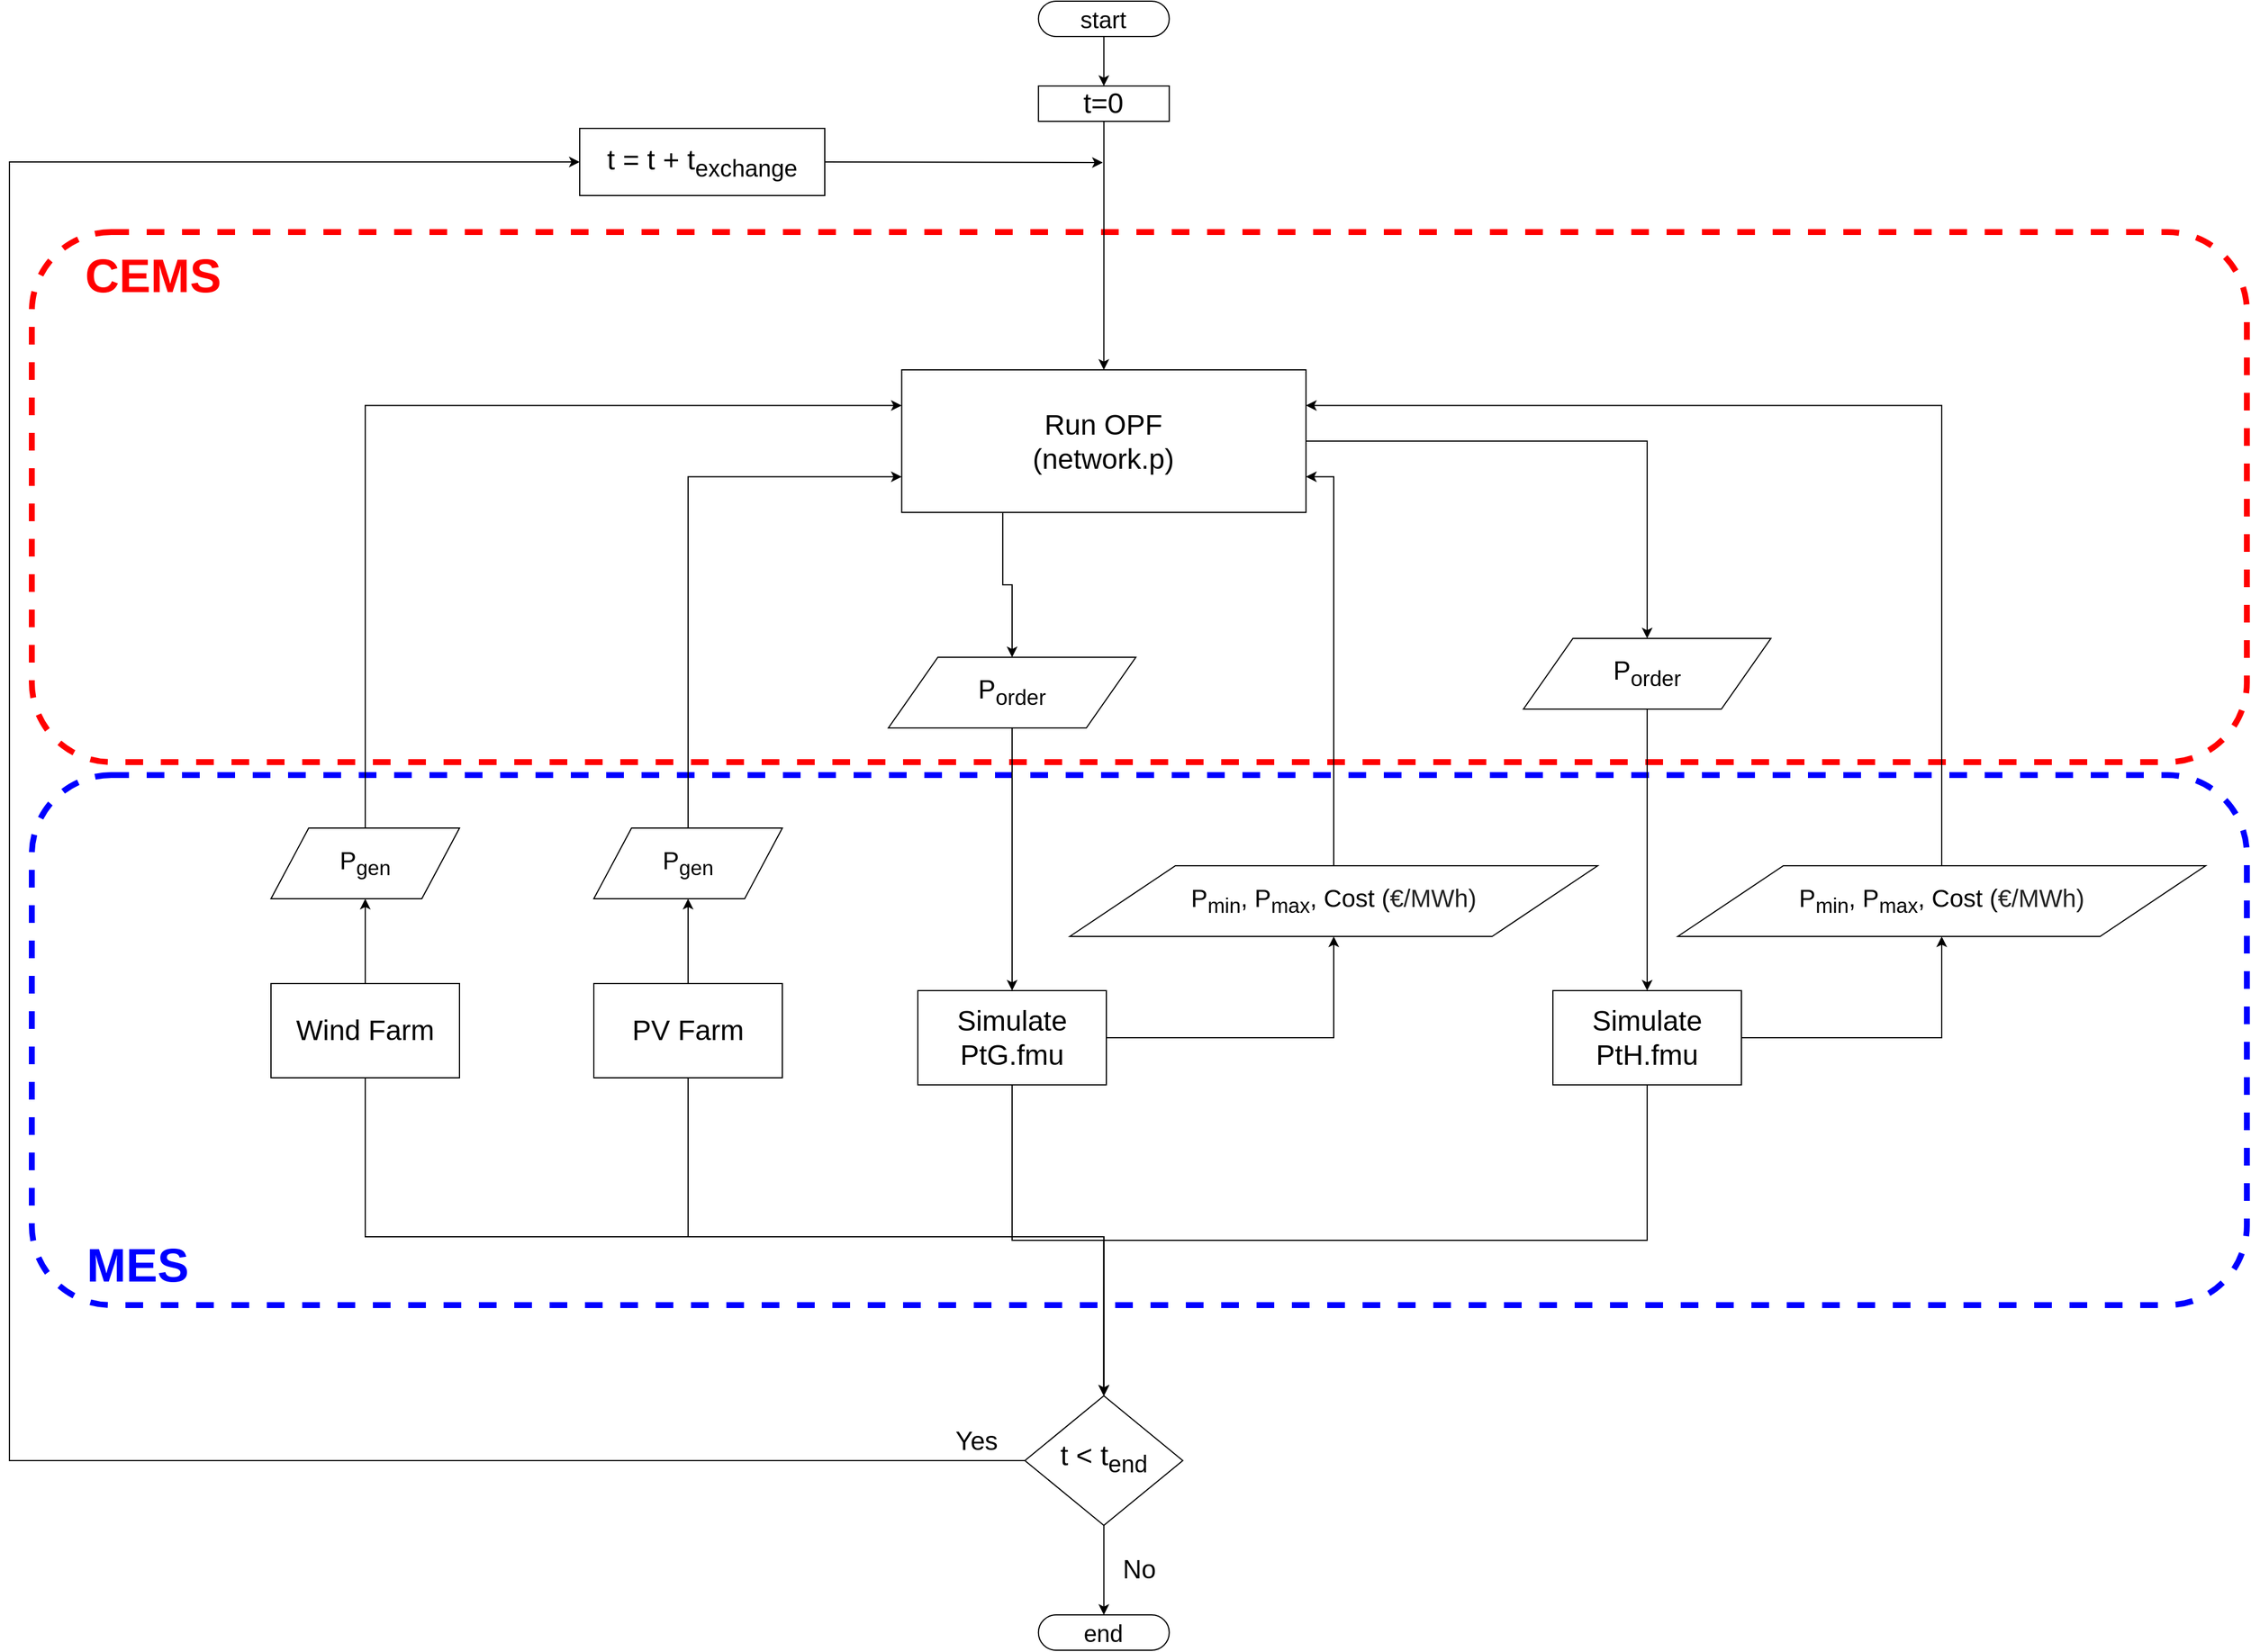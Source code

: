 <mxfile version="13.6.2" type="device"><diagram id="C5RBs43oDa-KdzZeNtuy" name="Page-1"><mxGraphModel dx="2982" dy="1437" grid="0" gridSize="10" guides="1" tooltips="1" connect="1" arrows="1" fold="1" page="0" pageScale="1" pageWidth="827" pageHeight="1169" math="0" shadow="0"><root><mxCell id="WIyWlLk6GJQsqaUBKTNV-0"/><mxCell id="WIyWlLk6GJQsqaUBKTNV-1" parent="WIyWlLk6GJQsqaUBKTNV-0"/><mxCell id="ABgxP5UdEPmgrtqfbq2U-150" value="" style="rounded=1;whiteSpace=wrap;html=1;fillOpacity=21;strokeOpacity=100;dashed=1;strokeWidth=5;overflow=hidden;strokeColor=#FF0000;gradientColor=none;imageAspect=1;" parent="WIyWlLk6GJQsqaUBKTNV-1" vertex="1"><mxGeometry x="-506.0" y="-32" width="1880" height="450" as="geometry"/></mxCell><mxCell id="ABgxP5UdEPmgrtqfbq2U-156" value="" style="rounded=1;whiteSpace=wrap;html=1;fillOpacity=21;strokeOpacity=100;dashed=1;strokeWidth=5;overflow=hidden;strokeColor=#0000FF;" parent="WIyWlLk6GJQsqaUBKTNV-1" vertex="1"><mxGeometry x="-506" y="429" width="1880" height="450" as="geometry"/></mxCell><mxCell id="ABgxP5UdEPmgrtqfbq2U-84" style="edgeStyle=orthogonalEdgeStyle;rounded=0;orthogonalLoop=1;jettySize=auto;html=1;exitX=0;exitY=0.5;exitDx=0;exitDy=0;entryX=0;entryY=0.5;entryDx=0;entryDy=0;labelBackgroundColor=#ffffff;strokeColor=#000000;align=right;" parent="WIyWlLk6GJQsqaUBKTNV-1" source="WIyWlLk6GJQsqaUBKTNV-6" target="ABgxP5UdEPmgrtqfbq2U-0" edge="1"><mxGeometry relative="1" as="geometry"><Array as="points"><mxPoint x="-525" y="1011"/><mxPoint x="-525" y="-91"/></Array></mxGeometry></mxCell><mxCell id="ABgxP5UdEPmgrtqfbq2U-141" value="" style="edgeStyle=orthogonalEdgeStyle;rounded=0;orthogonalLoop=1;jettySize=auto;html=1;labelBackgroundColor=#ffffff;strokeColor=#000000;align=right;entryX=0.5;entryY=0;entryDx=0;entryDy=0;" parent="WIyWlLk6GJQsqaUBKTNV-1" source="WIyWlLk6GJQsqaUBKTNV-6" target="cK0uWOymKPiKbY-e0CiQ-11" edge="1"><mxGeometry relative="1" as="geometry"><mxPoint x="379.0" y="1140" as="targetPoint"/></mxGeometry></mxCell><mxCell id="WIyWlLk6GJQsqaUBKTNV-6" value="&lt;font style=&quot;font-size: 24px&quot;&gt;t &amp;lt; t&lt;sub&gt;end&lt;/sub&gt;&lt;/font&gt;" style="rhombus;whiteSpace=wrap;html=1;shadow=0;fontFamily=Helvetica;fontSize=12;align=center;strokeWidth=1;spacing=6;spacingTop=-4;" parent="WIyWlLk6GJQsqaUBKTNV-1" vertex="1"><mxGeometry x="336.87" y="956" width="134" height="110" as="geometry"/></mxCell><mxCell id="FxuWH9Nk4taiAaQSInAK-10" style="edgeStyle=orthogonalEdgeStyle;rounded=0;orthogonalLoop=1;jettySize=auto;html=1;exitX=1;exitY=0.5;exitDx=0;exitDy=0;" parent="WIyWlLk6GJQsqaUBKTNV-1" source="ABgxP5UdEPmgrtqfbq2U-0" edge="1"><mxGeometry relative="1" as="geometry"><mxPoint x="403" y="-91" as="targetPoint"/><Array as="points"><mxPoint x="403" y="-91"/></Array></mxGeometry></mxCell><mxCell id="ABgxP5UdEPmgrtqfbq2U-0" value="&lt;font style=&quot;font-size: 24px&quot;&gt;t = t + t&lt;sub&gt;exchange&lt;/sub&gt;&lt;/font&gt;" style="rounded=0;whiteSpace=wrap;html=1;" parent="WIyWlLk6GJQsqaUBKTNV-1" vertex="1"><mxGeometry x="-41" y="-120" width="208" height="57" as="geometry"/></mxCell><mxCell id="ABgxP5UdEPmgrtqfbq2U-136" style="edgeStyle=orthogonalEdgeStyle;rounded=0;orthogonalLoop=1;jettySize=auto;html=1;exitX=0.5;exitY=0;exitDx=0;exitDy=0;entryX=1;entryY=0.75;entryDx=0;entryDy=0;labelBackgroundColor=#ffffff;strokeColor=#000000;align=right;" parent="WIyWlLk6GJQsqaUBKTNV-1" source="ABgxP5UdEPmgrtqfbq2U-3" target="ABgxP5UdEPmgrtqfbq2U-14" edge="1"><mxGeometry relative="1" as="geometry"/></mxCell><mxCell id="ABgxP5UdEPmgrtqfbq2U-3" value="&lt;span style=&quot;font-size: 21px&quot;&gt;P&lt;sub&gt;min&lt;/sub&gt;, P&lt;sub&gt;max&lt;/sub&gt;, Cost&amp;nbsp;&lt;/span&gt;&lt;font style=&quot;font-size: 21px&quot;&gt;(&lt;span style=&quot;color: rgb(34 , 34 , 34) ; font-family: &amp;#34;arial&amp;#34; , sans-serif ; text-align: left&quot;&gt;&lt;font style=&quot;font-size: 21px&quot;&gt;€/MWh)&lt;/font&gt;&lt;/span&gt;&lt;/font&gt;&lt;span style=&quot;font-size: 21px&quot;&gt;&lt;br&gt;&lt;/span&gt;" style="shape=parallelogram;perimeter=parallelogramPerimeter;whiteSpace=wrap;html=1;" parent="WIyWlLk6GJQsqaUBKTNV-1" vertex="1"><mxGeometry x="375" y="506.0" width="448" height="60" as="geometry"/></mxCell><mxCell id="ABgxP5UdEPmgrtqfbq2U-80" style="edgeStyle=orthogonalEdgeStyle;rounded=0;orthogonalLoop=1;jettySize=auto;html=1;exitX=1;exitY=0.5;exitDx=0;exitDy=0;entryX=0.5;entryY=0;entryDx=0;entryDy=0;labelBackgroundColor=#ffffff;strokeColor=#000000;align=right;" parent="WIyWlLk6GJQsqaUBKTNV-1" source="ABgxP5UdEPmgrtqfbq2U-14" target="ABgxP5UdEPmgrtqfbq2U-18" edge="1"><mxGeometry relative="1" as="geometry"/></mxCell><mxCell id="yK72BJI-cGhrdZF7GUpz-9" style="edgeStyle=orthogonalEdgeStyle;rounded=0;orthogonalLoop=1;jettySize=auto;html=1;exitX=0.25;exitY=1;exitDx=0;exitDy=0;entryX=0.5;entryY=0;entryDx=0;entryDy=0;" parent="WIyWlLk6GJQsqaUBKTNV-1" source="ABgxP5UdEPmgrtqfbq2U-14" target="ABgxP5UdEPmgrtqfbq2U-17" edge="1"><mxGeometry relative="1" as="geometry"/></mxCell><mxCell id="ABgxP5UdEPmgrtqfbq2U-14" value="&lt;font style=&quot;font-size: 24px&quot;&gt;Run OPF&lt;br&gt;(network.p)&lt;/font&gt;" style="rounded=0;whiteSpace=wrap;html=1;" parent="WIyWlLk6GJQsqaUBKTNV-1" vertex="1"><mxGeometry x="232.31" y="85" width="343.12" height="121" as="geometry"/></mxCell><mxCell id="ABgxP5UdEPmgrtqfbq2U-73" value="" style="edgeStyle=orthogonalEdgeStyle;rounded=0;orthogonalLoop=1;jettySize=auto;html=1;labelBackgroundColor=#ffffff;strokeColor=#000000;align=right;" parent="WIyWlLk6GJQsqaUBKTNV-1" source="ABgxP5UdEPmgrtqfbq2U-15" target="ABgxP5UdEPmgrtqfbq2U-14" edge="1"><mxGeometry relative="1" as="geometry"/></mxCell><mxCell id="ABgxP5UdEPmgrtqfbq2U-15" value="&lt;font style=&quot;font-size: 24px&quot;&gt;t=0&lt;/font&gt;" style="rounded=0;whiteSpace=wrap;html=1;" parent="WIyWlLk6GJQsqaUBKTNV-1" vertex="1"><mxGeometry x="348.37" y="-156" width="111" height="30" as="geometry"/></mxCell><mxCell id="ABgxP5UdEPmgrtqfbq2U-132" style="edgeStyle=orthogonalEdgeStyle;rounded=0;orthogonalLoop=1;jettySize=auto;html=1;exitX=0.5;exitY=1;exitDx=0;exitDy=0;entryX=0.5;entryY=0;entryDx=0;entryDy=0;labelBackgroundColor=#ffffff;strokeColor=#000000;align=right;" parent="WIyWlLk6GJQsqaUBKTNV-1" source="ABgxP5UdEPmgrtqfbq2U-17" target="ABgxP5UdEPmgrtqfbq2U-22" edge="1"><mxGeometry relative="1" as="geometry"/></mxCell><mxCell id="ABgxP5UdEPmgrtqfbq2U-17" value="&lt;font style=&quot;font-size: 22px&quot;&gt;P&lt;sub&gt;order&lt;/sub&gt;&lt;/font&gt;" style="shape=parallelogram;perimeter=parallelogramPerimeter;whiteSpace=wrap;html=1;" parent="WIyWlLk6GJQsqaUBKTNV-1" vertex="1"><mxGeometry x="221" y="329" width="210" height="60" as="geometry"/></mxCell><mxCell id="ABgxP5UdEPmgrtqfbq2U-131" style="edgeStyle=orthogonalEdgeStyle;rounded=0;orthogonalLoop=1;jettySize=auto;html=1;exitX=0.5;exitY=1;exitDx=0;exitDy=0;entryX=0.5;entryY=0;entryDx=0;entryDy=0;labelBackgroundColor=#ffffff;strokeColor=#000000;align=right;" parent="WIyWlLk6GJQsqaUBKTNV-1" source="ABgxP5UdEPmgrtqfbq2U-18" target="ABgxP5UdEPmgrtqfbq2U-21" edge="1"><mxGeometry relative="1" as="geometry"/></mxCell><mxCell id="ABgxP5UdEPmgrtqfbq2U-18" value="&lt;font style=&quot;font-size: 22px&quot;&gt;P&lt;sub&gt;order&lt;/sub&gt;&lt;/font&gt;" style="shape=parallelogram;perimeter=parallelogramPerimeter;whiteSpace=wrap;html=1;" parent="WIyWlLk6GJQsqaUBKTNV-1" vertex="1"><mxGeometry x="760" y="313" width="210" height="60" as="geometry"/></mxCell><mxCell id="FxuWH9Nk4taiAaQSInAK-5" style="edgeStyle=orthogonalEdgeStyle;rounded=0;orthogonalLoop=1;jettySize=auto;html=1;exitX=0.5;exitY=1;exitDx=0;exitDy=0;entryX=0.5;entryY=0;entryDx=0;entryDy=0;" parent="WIyWlLk6GJQsqaUBKTNV-1" source="ABgxP5UdEPmgrtqfbq2U-19" target="WIyWlLk6GJQsqaUBKTNV-6" edge="1"><mxGeometry relative="1" as="geometry"/></mxCell><mxCell id="yK72BJI-cGhrdZF7GUpz-2" style="edgeStyle=orthogonalEdgeStyle;rounded=0;orthogonalLoop=1;jettySize=auto;html=1;exitX=0.5;exitY=0;exitDx=0;exitDy=0;entryX=0.5;entryY=1;entryDx=0;entryDy=0;" parent="WIyWlLk6GJQsqaUBKTNV-1" source="ABgxP5UdEPmgrtqfbq2U-19" target="yK72BJI-cGhrdZF7GUpz-1" edge="1"><mxGeometry relative="1" as="geometry"/></mxCell><mxCell id="ABgxP5UdEPmgrtqfbq2U-19" value="&lt;font style=&quot;font-size: 24px&quot;&gt;Wind Farm&lt;/font&gt;" style="rounded=0;whiteSpace=wrap;html=1;aspect=fixed;" parent="WIyWlLk6GJQsqaUBKTNV-1" vertex="1"><mxGeometry x="-303.0" y="606" width="160" height="80" as="geometry"/></mxCell><mxCell id="FxuWH9Nk4taiAaQSInAK-9" style="edgeStyle=orthogonalEdgeStyle;rounded=0;orthogonalLoop=1;jettySize=auto;html=1;exitX=0.5;exitY=1;exitDx=0;exitDy=0;entryX=0.5;entryY=0;entryDx=0;entryDy=0;" parent="WIyWlLk6GJQsqaUBKTNV-1" source="ABgxP5UdEPmgrtqfbq2U-21" target="WIyWlLk6GJQsqaUBKTNV-6" edge="1"><mxGeometry relative="1" as="geometry"><Array as="points"><mxPoint x="865" y="824"/><mxPoint x="404" y="824"/></Array></mxGeometry></mxCell><mxCell id="yK72BJI-cGhrdZF7GUpz-6" style="edgeStyle=orthogonalEdgeStyle;rounded=0;orthogonalLoop=1;jettySize=auto;html=1;exitX=1;exitY=0.5;exitDx=0;exitDy=0;entryX=0.5;entryY=1;entryDx=0;entryDy=0;" parent="WIyWlLk6GJQsqaUBKTNV-1" source="ABgxP5UdEPmgrtqfbq2U-21" target="yK72BJI-cGhrdZF7GUpz-5" edge="1"><mxGeometry relative="1" as="geometry"/></mxCell><mxCell id="ABgxP5UdEPmgrtqfbq2U-21" value="&lt;font style=&quot;font-size: 24px&quot;&gt;Simulate PtH.fmu&lt;/font&gt;" style="rounded=0;whiteSpace=wrap;html=1;aspect=fixed;" parent="WIyWlLk6GJQsqaUBKTNV-1" vertex="1"><mxGeometry x="785.0" y="612" width="160" height="80" as="geometry"/></mxCell><mxCell id="FxuWH9Nk4taiAaQSInAK-18" style="edgeStyle=orthogonalEdgeStyle;rounded=0;orthogonalLoop=1;jettySize=auto;html=1;exitX=1;exitY=0.5;exitDx=0;exitDy=0;entryX=0.5;entryY=1;entryDx=0;entryDy=0;" parent="WIyWlLk6GJQsqaUBKTNV-1" source="ABgxP5UdEPmgrtqfbq2U-22" target="ABgxP5UdEPmgrtqfbq2U-3" edge="1"><mxGeometry relative="1" as="geometry"/></mxCell><mxCell id="yK72BJI-cGhrdZF7GUpz-10" style="edgeStyle=orthogonalEdgeStyle;rounded=0;orthogonalLoop=1;jettySize=auto;html=1;exitX=0.5;exitY=1;exitDx=0;exitDy=0;entryX=0.5;entryY=0;entryDx=0;entryDy=0;" parent="WIyWlLk6GJQsqaUBKTNV-1" source="ABgxP5UdEPmgrtqfbq2U-22" target="WIyWlLk6GJQsqaUBKTNV-6" edge="1"><mxGeometry relative="1" as="geometry"/></mxCell><mxCell id="ABgxP5UdEPmgrtqfbq2U-22" value="&lt;font style=&quot;font-size: 24px&quot;&gt;Simulate PtG.fmu&lt;/font&gt;" style="rounded=0;whiteSpace=wrap;html=1;aspect=fixed;" parent="WIyWlLk6GJQsqaUBKTNV-1" vertex="1"><mxGeometry x="246.0" y="612" width="160" height="80" as="geometry"/></mxCell><mxCell id="FxuWH9Nk4taiAaQSInAK-6" style="edgeStyle=orthogonalEdgeStyle;rounded=0;orthogonalLoop=1;jettySize=auto;html=1;exitX=0.5;exitY=1;exitDx=0;exitDy=0;entryX=0.5;entryY=0;entryDx=0;entryDy=0;" parent="WIyWlLk6GJQsqaUBKTNV-1" source="ABgxP5UdEPmgrtqfbq2U-23" target="WIyWlLk6GJQsqaUBKTNV-6" edge="1"><mxGeometry relative="1" as="geometry"/></mxCell><mxCell id="yK72BJI-cGhrdZF7GUpz-0" style="edgeStyle=orthogonalEdgeStyle;rounded=0;orthogonalLoop=1;jettySize=auto;html=1;exitX=0.5;exitY=0;exitDx=0;exitDy=0;entryX=0.5;entryY=1;entryDx=0;entryDy=0;" parent="WIyWlLk6GJQsqaUBKTNV-1" source="ABgxP5UdEPmgrtqfbq2U-23" target="FxuWH9Nk4taiAaQSInAK-16" edge="1"><mxGeometry relative="1" as="geometry"/></mxCell><mxCell id="ABgxP5UdEPmgrtqfbq2U-23" value="&lt;font style=&quot;font-size: 24px&quot;&gt;PV Farm&lt;/font&gt;" style="rounded=0;whiteSpace=wrap;html=1;aspect=fixed;" parent="WIyWlLk6GJQsqaUBKTNV-1" vertex="1"><mxGeometry x="-29.0" y="606" width="160" height="80" as="geometry"/></mxCell><mxCell id="ABgxP5UdEPmgrtqfbq2U-67" value="&lt;font style=&quot;font-size: 22px&quot;&gt;Yes&lt;/font&gt;" style="text;html=1;strokeColor=none;fillColor=none;align=center;verticalAlign=middle;whiteSpace=wrap;rounded=0;" parent="WIyWlLk6GJQsqaUBKTNV-1" vertex="1"><mxGeometry x="266.0" y="980" width="60" height="30" as="geometry"/></mxCell><mxCell id="ABgxP5UdEPmgrtqfbq2U-69" value="&lt;font style=&quot;font-size: 22px&quot;&gt;No&lt;/font&gt;" style="text;html=1;strokeColor=none;fillColor=none;align=center;verticalAlign=middle;whiteSpace=wrap;rounded=0;" parent="WIyWlLk6GJQsqaUBKTNV-1" vertex="1"><mxGeometry x="403.87" y="1089" width="60" height="30" as="geometry"/></mxCell><mxCell id="ABgxP5UdEPmgrtqfbq2U-152" value="&lt;font color=&quot;#ff0000&quot; size=&quot;1&quot;&gt;&lt;b style=&quot;font-size: 40px&quot;&gt;CEMS&lt;/b&gt;&lt;/font&gt;" style="text;html=1;strokeColor=none;fillColor=none;align=center;verticalAlign=middle;whiteSpace=wrap;rounded=0;" parent="WIyWlLk6GJQsqaUBKTNV-1" vertex="1"><mxGeometry x="-478" y="-26" width="150" height="60" as="geometry"/></mxCell><mxCell id="ABgxP5UdEPmgrtqfbq2U-157" value="&lt;font size=&quot;1&quot; color=&quot;#0000ff&quot;&gt;&lt;b style=&quot;font-size: 40px&quot;&gt;MES&lt;/b&gt;&lt;/font&gt;" style="text;html=1;strokeColor=none;fillColor=none;align=center;verticalAlign=middle;whiteSpace=wrap;rounded=0;" parent="WIyWlLk6GJQsqaUBKTNV-1" vertex="1"><mxGeometry x="-491.13" y="814" width="150" height="60" as="geometry"/></mxCell><mxCell id="cK0uWOymKPiKbY-e0CiQ-10" style="edgeStyle=orthogonalEdgeStyle;rounded=0;orthogonalLoop=1;jettySize=auto;html=1;exitX=0.5;exitY=1;exitDx=0;exitDy=0;entryX=0.5;entryY=0;entryDx=0;entryDy=0;" parent="WIyWlLk6GJQsqaUBKTNV-1" source="cK0uWOymKPiKbY-e0CiQ-6" target="ABgxP5UdEPmgrtqfbq2U-15" edge="1"><mxGeometry relative="1" as="geometry"/></mxCell><mxCell id="cK0uWOymKPiKbY-e0CiQ-6" value="&lt;font style=&quot;font-size: 20px&quot;&gt;start&lt;/font&gt;" style="whiteSpace=wrap;html=1;rounded=1;arcSize=50;align=center;" parent="WIyWlLk6GJQsqaUBKTNV-1" vertex="1"><mxGeometry x="348.37" y="-228" width="111" height="30" as="geometry"/></mxCell><mxCell id="cK0uWOymKPiKbY-e0CiQ-11" value="&lt;font style=&quot;font-size: 20px&quot;&gt;end&lt;/font&gt;" style="whiteSpace=wrap;html=1;rounded=1;arcSize=50;align=center;" parent="WIyWlLk6GJQsqaUBKTNV-1" vertex="1"><mxGeometry x="348.37" y="1142" width="111" height="30" as="geometry"/></mxCell><mxCell id="FxuWH9Nk4taiAaQSInAK-20" style="edgeStyle=orthogonalEdgeStyle;rounded=0;orthogonalLoop=1;jettySize=auto;html=1;exitX=0.5;exitY=0;exitDx=0;exitDy=0;entryX=0;entryY=0.75;entryDx=0;entryDy=0;" parent="WIyWlLk6GJQsqaUBKTNV-1" source="FxuWH9Nk4taiAaQSInAK-16" target="ABgxP5UdEPmgrtqfbq2U-14" edge="1"><mxGeometry relative="1" as="geometry"/></mxCell><mxCell id="FxuWH9Nk4taiAaQSInAK-16" value="&lt;span style=&quot;font-size: 21px&quot;&gt;P&lt;sub&gt;gen&lt;/sub&gt;&lt;/span&gt;" style="shape=parallelogram;perimeter=parallelogramPerimeter;whiteSpace=wrap;html=1;" parent="WIyWlLk6GJQsqaUBKTNV-1" vertex="1"><mxGeometry x="-29" y="474" width="160" height="60" as="geometry"/></mxCell><mxCell id="yK72BJI-cGhrdZF7GUpz-3" style="edgeStyle=orthogonalEdgeStyle;rounded=0;orthogonalLoop=1;jettySize=auto;html=1;exitX=0.5;exitY=0;exitDx=0;exitDy=0;entryX=0;entryY=0.25;entryDx=0;entryDy=0;" parent="WIyWlLk6GJQsqaUBKTNV-1" source="yK72BJI-cGhrdZF7GUpz-1" target="ABgxP5UdEPmgrtqfbq2U-14" edge="1"><mxGeometry relative="1" as="geometry"/></mxCell><mxCell id="yK72BJI-cGhrdZF7GUpz-1" value="&lt;span style=&quot;font-size: 21px&quot;&gt;P&lt;sub&gt;gen&lt;/sub&gt;&lt;/span&gt;" style="shape=parallelogram;perimeter=parallelogramPerimeter;whiteSpace=wrap;html=1;" parent="WIyWlLk6GJQsqaUBKTNV-1" vertex="1"><mxGeometry x="-303" y="474" width="160" height="60" as="geometry"/></mxCell><mxCell id="yK72BJI-cGhrdZF7GUpz-7" style="edgeStyle=orthogonalEdgeStyle;rounded=0;orthogonalLoop=1;jettySize=auto;html=1;exitX=0.5;exitY=0;exitDx=0;exitDy=0;entryX=1;entryY=0.25;entryDx=0;entryDy=0;" parent="WIyWlLk6GJQsqaUBKTNV-1" source="yK72BJI-cGhrdZF7GUpz-5" target="ABgxP5UdEPmgrtqfbq2U-14" edge="1"><mxGeometry relative="1" as="geometry"/></mxCell><mxCell id="yK72BJI-cGhrdZF7GUpz-5" value="&lt;span style=&quot;font-size: 21px&quot;&gt;P&lt;sub&gt;min&lt;/sub&gt;, P&lt;sub&gt;max&lt;/sub&gt;, Cost&amp;nbsp;&lt;/span&gt;&lt;font style=&quot;font-size: 21px&quot;&gt;(&lt;span style=&quot;color: rgb(34 , 34 , 34) ; font-family: &amp;#34;arial&amp;#34; , sans-serif ; text-align: left&quot;&gt;€/MWh)&lt;/span&gt;&lt;/font&gt;&lt;span style=&quot;font-size: 21px&quot;&gt;&lt;br&gt;&lt;/span&gt;" style="shape=parallelogram;perimeter=parallelogramPerimeter;whiteSpace=wrap;html=1;" parent="WIyWlLk6GJQsqaUBKTNV-1" vertex="1"><mxGeometry x="891" y="506" width="448" height="60" as="geometry"/></mxCell></root></mxGraphModel></diagram></mxfile>